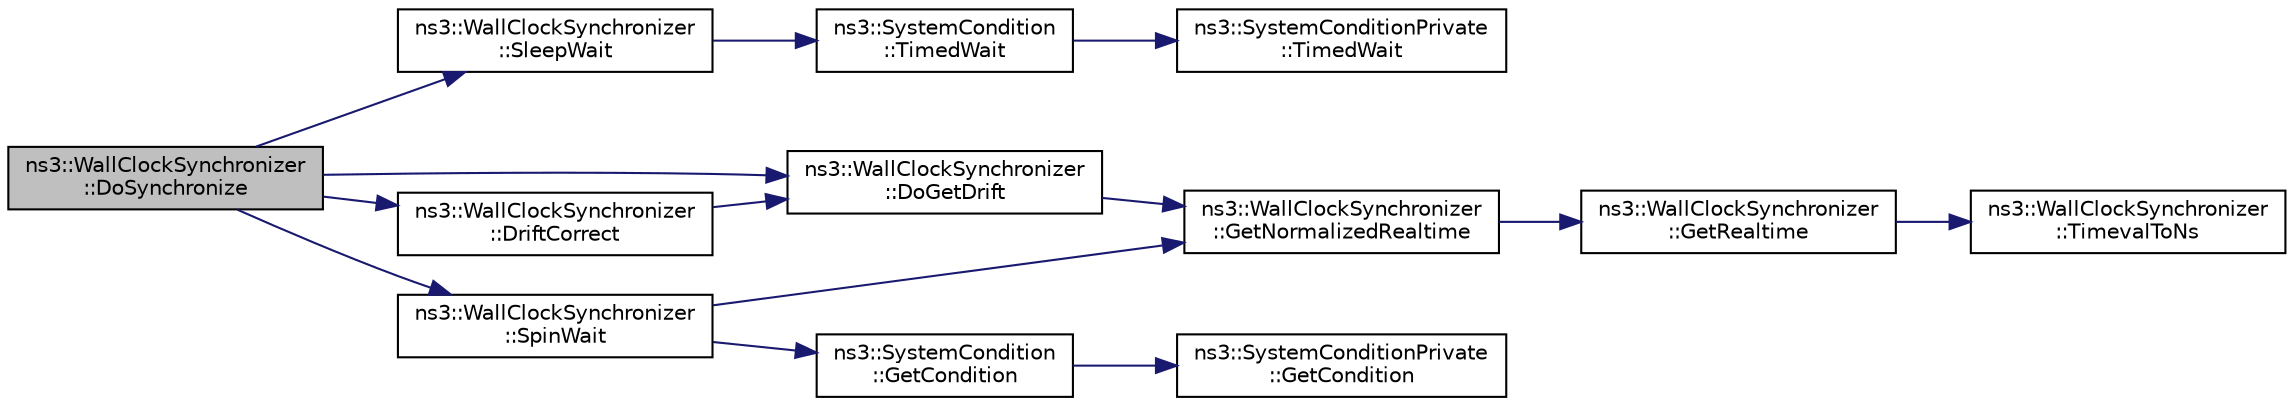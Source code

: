 digraph "ns3::WallClockSynchronizer::DoSynchronize"
{
 // LATEX_PDF_SIZE
  edge [fontname="Helvetica",fontsize="10",labelfontname="Helvetica",labelfontsize="10"];
  node [fontname="Helvetica",fontsize="10",shape=record];
  rankdir="LR";
  Node1 [label="ns3::WallClockSynchronizer\l::DoSynchronize",height=0.2,width=0.4,color="black", fillcolor="grey75", style="filled", fontcolor="black",tooltip="Wait until the real time is in sync with the specified simulation time."];
  Node1 -> Node2 [color="midnightblue",fontsize="10",style="solid",fontname="Helvetica"];
  Node2 [label="ns3::WallClockSynchronizer\l::DoGetDrift",height=0.2,width=0.4,color="black", fillcolor="white", style="filled",URL="$classns3_1_1_wall_clock_synchronizer.html#a8f7eb1d2c3fd95183d566f8aa67a4282",tooltip="Get the drift between the real time clock used to synchronize the simulation and the current simulati..."];
  Node2 -> Node3 [color="midnightblue",fontsize="10",style="solid",fontname="Helvetica"];
  Node3 [label="ns3::WallClockSynchronizer\l::GetNormalizedRealtime",height=0.2,width=0.4,color="black", fillcolor="white", style="filled",URL="$classns3_1_1_wall_clock_synchronizer.html#a1a9757f294c7677e211b19ef10867780",tooltip="Get the current normalized real time, in ns."];
  Node3 -> Node4 [color="midnightblue",fontsize="10",style="solid",fontname="Helvetica"];
  Node4 [label="ns3::WallClockSynchronizer\l::GetRealtime",height=0.2,width=0.4,color="black", fillcolor="white", style="filled",URL="$classns3_1_1_wall_clock_synchronizer.html#a9ffb2b0572abca0763b56889a72867dd",tooltip="Get the current absolute real time (in ns since the epoch)."];
  Node4 -> Node5 [color="midnightblue",fontsize="10",style="solid",fontname="Helvetica"];
  Node5 [label="ns3::WallClockSynchronizer\l::TimevalToNs",height=0.2,width=0.4,color="black", fillcolor="white", style="filled",URL="$classns3_1_1_wall_clock_synchronizer.html#a591dbd1a2beb7b8b9bae50ad230204fa",tooltip="Convert a timeval to absolute time, in ns."];
  Node1 -> Node6 [color="midnightblue",fontsize="10",style="solid",fontname="Helvetica"];
  Node6 [label="ns3::WallClockSynchronizer\l::DriftCorrect",height=0.2,width=0.4,color="black", fillcolor="white", style="filled",URL="$classns3_1_1_wall_clock_synchronizer.html#af9eaa5c3014c416b69176fa2234aee90",tooltip="Compute a correction to the nominal delay to account for realtime drift since the last DoSynchronize."];
  Node6 -> Node2 [color="midnightblue",fontsize="10",style="solid",fontname="Helvetica"];
  Node1 -> Node7 [color="midnightblue",fontsize="10",style="solid",fontname="Helvetica"];
  Node7 [label="ns3::WallClockSynchronizer\l::SleepWait",height=0.2,width=0.4,color="black", fillcolor="white", style="filled",URL="$classns3_1_1_wall_clock_synchronizer.html#a1adbfec497fb2868e685759e60ca1b4d",tooltip="Put our process to sleep for some number of nanoseconds."];
  Node7 -> Node8 [color="midnightblue",fontsize="10",style="solid",fontname="Helvetica"];
  Node8 [label="ns3::SystemCondition\l::TimedWait",height=0.2,width=0.4,color="black", fillcolor="white", style="filled",URL="$classns3_1_1_system_condition.html#af86d685047fcc5e68d36d6a3b033b626",tooltip="Wait a maximum of ns nanoseconds for the condition to be true."];
  Node8 -> Node9 [color="midnightblue",fontsize="10",style="solid",fontname="Helvetica"];
  Node9 [label="ns3::SystemConditionPrivate\l::TimedWait",height=0.2,width=0.4,color="black", fillcolor="white", style="filled",URL="$classns3_1_1_system_condition_private.html#a9c5f7d03c27f1986c56dabe609798b8a",tooltip="Unset the condition, then wait for a limited amount of wall-clock time for another thread to set it w..."];
  Node1 -> Node10 [color="midnightblue",fontsize="10",style="solid",fontname="Helvetica"];
  Node10 [label="ns3::WallClockSynchronizer\l::SpinWait",height=0.2,width=0.4,color="black", fillcolor="white", style="filled",URL="$classns3_1_1_wall_clock_synchronizer.html#aa236882980f6c82e0e7f716e670e5c1f",tooltip="Do a busy-wait until the normalized realtime equals the argument or the condition variable becomes tr..."];
  Node10 -> Node11 [color="midnightblue",fontsize="10",style="solid",fontname="Helvetica"];
  Node11 [label="ns3::SystemCondition\l::GetCondition",height=0.2,width=0.4,color="black", fillcolor="white", style="filled",URL="$classns3_1_1_system_condition.html#a4b6665089213af3531f8903373947239",tooltip="Get the value of the underlying condition."];
  Node11 -> Node12 [color="midnightblue",fontsize="10",style="solid",fontname="Helvetica"];
  Node12 [label="ns3::SystemConditionPrivate\l::GetCondition",height=0.2,width=0.4,color="black", fillcolor="white", style="filled",URL="$classns3_1_1_system_condition_private.html#a304f88722c58b734ebfc701f702c844c",tooltip="Get the condition value."];
  Node10 -> Node3 [color="midnightblue",fontsize="10",style="solid",fontname="Helvetica"];
}
